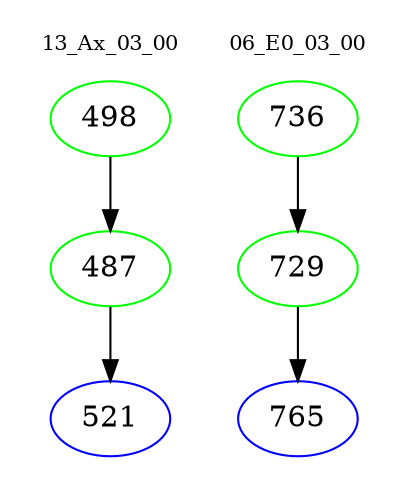digraph{
subgraph cluster_0 {
color = white
label = "13_Ax_03_00";
fontsize=10;
T0_498 [label="498", color="green"]
T0_498 -> T0_487 [color="black"]
T0_487 [label="487", color="green"]
T0_487 -> T0_521 [color="black"]
T0_521 [label="521", color="blue"]
}
subgraph cluster_1 {
color = white
label = "06_E0_03_00";
fontsize=10;
T1_736 [label="736", color="green"]
T1_736 -> T1_729 [color="black"]
T1_729 [label="729", color="green"]
T1_729 -> T1_765 [color="black"]
T1_765 [label="765", color="blue"]
}
}
